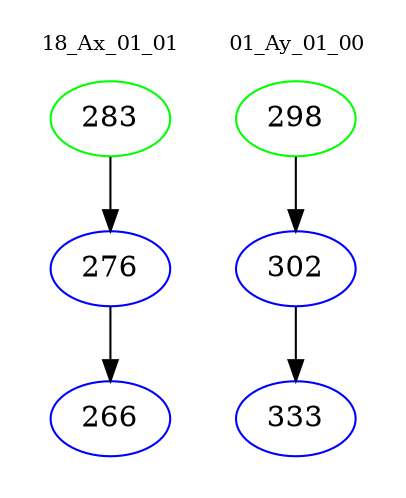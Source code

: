digraph{
subgraph cluster_0 {
color = white
label = "18_Ax_01_01";
fontsize=10;
T0_283 [label="283", color="green"]
T0_283 -> T0_276 [color="black"]
T0_276 [label="276", color="blue"]
T0_276 -> T0_266 [color="black"]
T0_266 [label="266", color="blue"]
}
subgraph cluster_1 {
color = white
label = "01_Ay_01_00";
fontsize=10;
T1_298 [label="298", color="green"]
T1_298 -> T1_302 [color="black"]
T1_302 [label="302", color="blue"]
T1_302 -> T1_333 [color="black"]
T1_333 [label="333", color="blue"]
}
}
